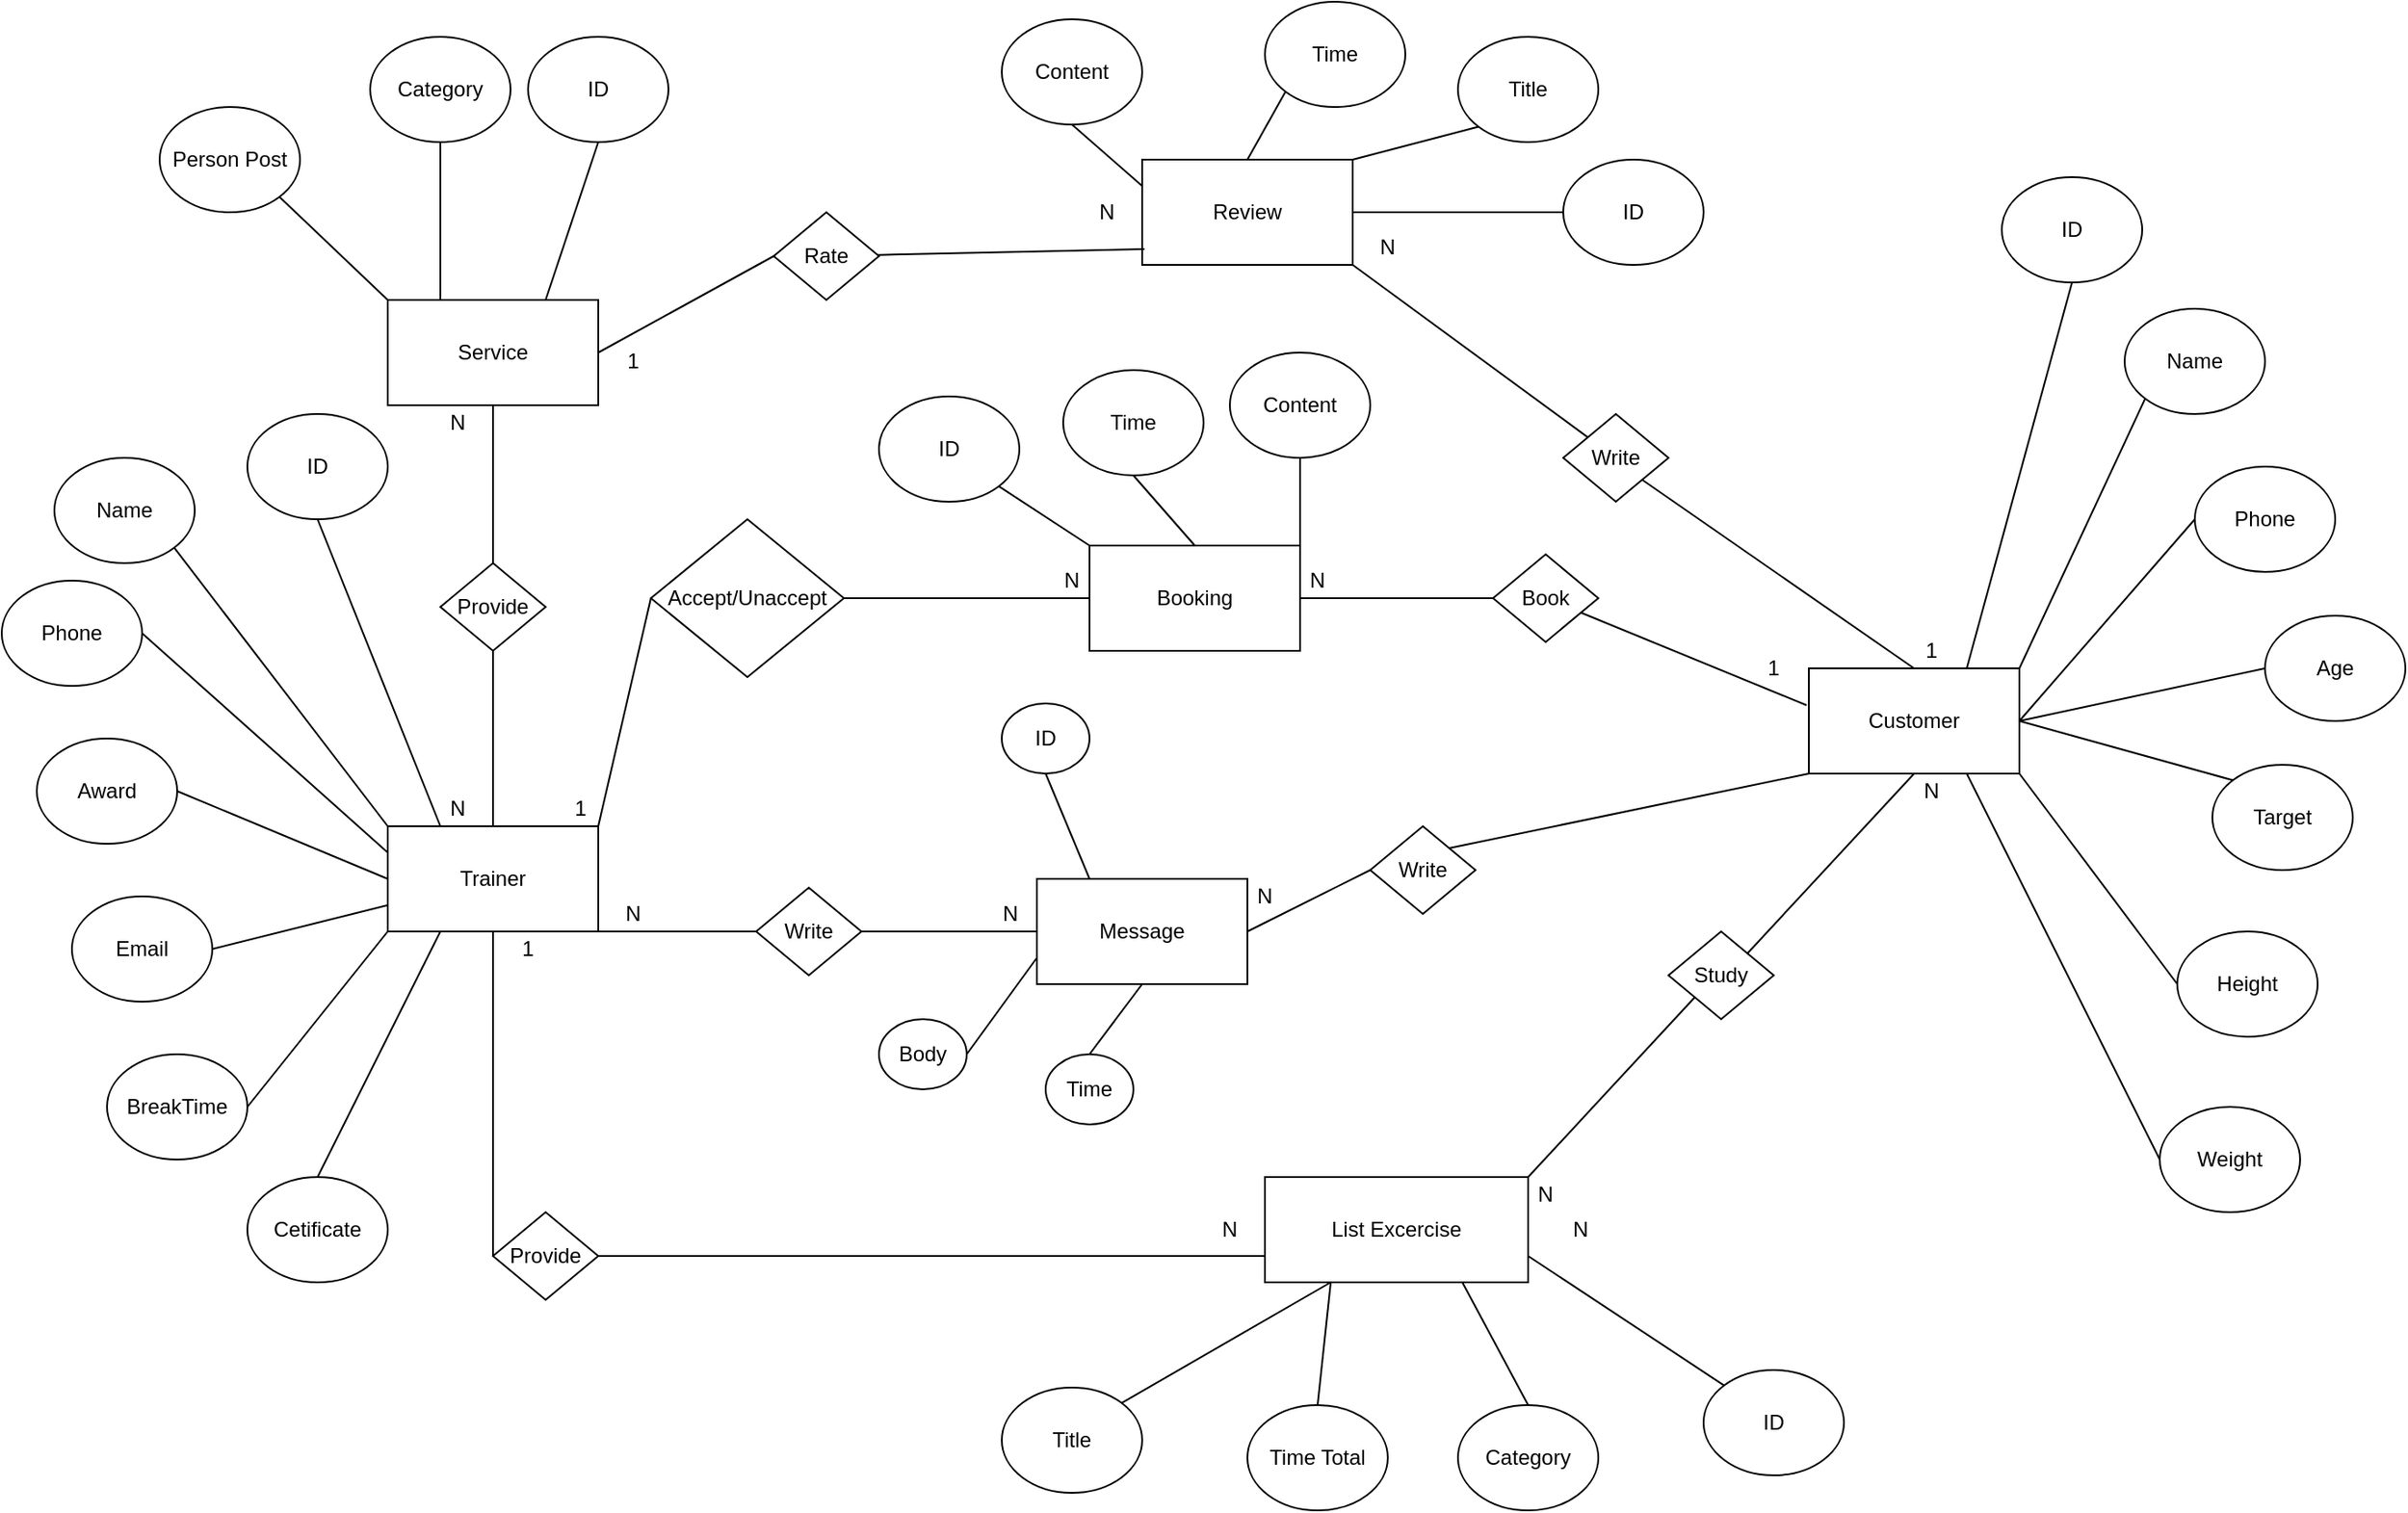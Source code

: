 <mxfile version="13.7.7" type="github" pages="2">
  <diagram id="C5RBs43oDa-KdzZeNtuy" name="Page-1">
    <mxGraphModel dx="1663" dy="913" grid="1" gridSize="10" guides="1" tooltips="1" connect="1" arrows="1" fold="1" page="1" pageScale="1" pageWidth="2339" pageHeight="3300" math="0" shadow="0">
      <root>
        <mxCell id="WIyWlLk6GJQsqaUBKTNV-0" />
        <mxCell id="WIyWlLk6GJQsqaUBKTNV-1" parent="WIyWlLk6GJQsqaUBKTNV-0" />
        <mxCell id="ReeH3Xt1Pkfj4cLhiJu3-0" value="Message" style="rounded=0;whiteSpace=wrap;html=1;" vertex="1" parent="WIyWlLk6GJQsqaUBKTNV-1">
          <mxGeometry x="1190" y="980" width="120" height="60" as="geometry" />
        </mxCell>
        <mxCell id="ReeH3Xt1Pkfj4cLhiJu3-1" value="List Excercise" style="rounded=0;whiteSpace=wrap;html=1;" vertex="1" parent="WIyWlLk6GJQsqaUBKTNV-1">
          <mxGeometry x="1320" y="1150" width="150" height="60" as="geometry" />
        </mxCell>
        <mxCell id="ReeH3Xt1Pkfj4cLhiJu3-2" value="Service" style="rounded=0;whiteSpace=wrap;html=1;" vertex="1" parent="WIyWlLk6GJQsqaUBKTNV-1">
          <mxGeometry x="820" y="650" width="120" height="60" as="geometry" />
        </mxCell>
        <mxCell id="ReeH3Xt1Pkfj4cLhiJu3-3" value="Review" style="rounded=0;whiteSpace=wrap;html=1;" vertex="1" parent="WIyWlLk6GJQsqaUBKTNV-1">
          <mxGeometry x="1250" y="570" width="120" height="60" as="geometry" />
        </mxCell>
        <mxCell id="ReeH3Xt1Pkfj4cLhiJu3-5" value="Booking" style="rounded=0;whiteSpace=wrap;html=1;" vertex="1" parent="WIyWlLk6GJQsqaUBKTNV-1">
          <mxGeometry x="1220" y="790" width="120" height="60" as="geometry" />
        </mxCell>
        <mxCell id="ReeH3Xt1Pkfj4cLhiJu3-6" value="Trainer" style="rounded=0;whiteSpace=wrap;html=1;" vertex="1" parent="WIyWlLk6GJQsqaUBKTNV-1">
          <mxGeometry x="820" y="950" width="120" height="60" as="geometry" />
        </mxCell>
        <mxCell id="ReeH3Xt1Pkfj4cLhiJu3-4" value="Customer" style="rounded=0;whiteSpace=wrap;html=1;" vertex="1" parent="WIyWlLk6GJQsqaUBKTNV-1">
          <mxGeometry x="1630" y="860" width="120" height="60" as="geometry" />
        </mxCell>
        <mxCell id="ReeH3Xt1Pkfj4cLhiJu3-15" value="" style="endArrow=none;html=1;entryX=0.011;entryY=0.85;entryDx=0;entryDy=0;entryPerimeter=0;" edge="1" parent="WIyWlLk6GJQsqaUBKTNV-1" source="ReeH3Xt1Pkfj4cLhiJu3-97" target="ReeH3Xt1Pkfj4cLhiJu3-3">
          <mxGeometry width="50" height="50" relative="1" as="geometry">
            <mxPoint x="1060" y="690" as="sourcePoint" />
            <mxPoint x="1110" y="640" as="targetPoint" />
          </mxGeometry>
        </mxCell>
        <mxCell id="ReeH3Xt1Pkfj4cLhiJu3-16" value="" style="endArrow=none;html=1;entryX=1;entryY=1;entryDx=0;entryDy=0;" edge="1" parent="WIyWlLk6GJQsqaUBKTNV-1" source="ReeH3Xt1Pkfj4cLhiJu3-95" target="ReeH3Xt1Pkfj4cLhiJu3-3">
          <mxGeometry width="50" height="50" relative="1" as="geometry">
            <mxPoint x="1580" y="880" as="sourcePoint" />
            <mxPoint x="1630" y="830" as="targetPoint" />
          </mxGeometry>
        </mxCell>
        <mxCell id="ReeH3Xt1Pkfj4cLhiJu3-17" value="" style="endArrow=none;html=1;entryX=-0.011;entryY=0.35;entryDx=0;entryDy=0;entryPerimeter=0;" edge="1" parent="WIyWlLk6GJQsqaUBKTNV-1" source="ReeH3Xt1Pkfj4cLhiJu3-102" target="ReeH3Xt1Pkfj4cLhiJu3-4">
          <mxGeometry width="50" height="50" relative="1" as="geometry">
            <mxPoint x="1350" y="901" as="sourcePoint" />
            <mxPoint x="1520" y="905" as="targetPoint" />
          </mxGeometry>
        </mxCell>
        <mxCell id="ReeH3Xt1Pkfj4cLhiJu3-18" value="" style="endArrow=none;html=1;exitX=1;exitY=0.5;exitDx=0;exitDy=0;entryX=0;entryY=0.5;entryDx=0;entryDy=0;" edge="1" parent="WIyWlLk6GJQsqaUBKTNV-1" source="ReeH3Xt1Pkfj4cLhiJu3-100" target="ReeH3Xt1Pkfj4cLhiJu3-5">
          <mxGeometry width="50" height="50" relative="1" as="geometry">
            <mxPoint x="1060" y="890" as="sourcePoint" />
            <mxPoint x="1220" y="830" as="targetPoint" />
          </mxGeometry>
        </mxCell>
        <mxCell id="ReeH3Xt1Pkfj4cLhiJu3-19" value="" style="endArrow=none;html=1;entryX=0.5;entryY=1;entryDx=0;entryDy=0;exitX=0.5;exitY=0;exitDx=0;exitDy=0;" edge="1" parent="WIyWlLk6GJQsqaUBKTNV-1" source="ReeH3Xt1Pkfj4cLhiJu3-6" target="ReeH3Xt1Pkfj4cLhiJu3-2">
          <mxGeometry width="50" height="50" relative="1" as="geometry">
            <mxPoint x="990" y="890" as="sourcePoint" />
            <mxPoint x="1040" y="840" as="targetPoint" />
          </mxGeometry>
        </mxCell>
        <mxCell id="ReeH3Xt1Pkfj4cLhiJu3-20" value="" style="endArrow=none;html=1;entryX=0.5;entryY=1;entryDx=0;entryDy=0;exitX=1;exitY=0;exitDx=0;exitDy=0;" edge="1" parent="WIyWlLk6GJQsqaUBKTNV-1" source="ReeH3Xt1Pkfj4cLhiJu3-107" target="ReeH3Xt1Pkfj4cLhiJu3-4">
          <mxGeometry width="50" height="50" relative="1" as="geometry">
            <mxPoint x="1480" y="1050" as="sourcePoint" />
            <mxPoint x="1530" y="1000" as="targetPoint" />
          </mxGeometry>
        </mxCell>
        <mxCell id="ReeH3Xt1Pkfj4cLhiJu3-21" value="" style="endArrow=none;html=1;exitX=0;exitY=0.5;exitDx=0;exitDy=0;entryX=0.5;entryY=1;entryDx=0;entryDy=0;" edge="1" parent="WIyWlLk6GJQsqaUBKTNV-1" source="ReeH3Xt1Pkfj4cLhiJu3-108" target="ReeH3Xt1Pkfj4cLhiJu3-6">
          <mxGeometry width="50" height="50" relative="1" as="geometry">
            <mxPoint x="1300" y="1000" as="sourcePoint" />
            <mxPoint x="980" y="1080" as="targetPoint" />
            <Array as="points" />
          </mxGeometry>
        </mxCell>
        <mxCell id="ReeH3Xt1Pkfj4cLhiJu3-23" value="" style="endArrow=none;html=1;exitX=1;exitY=0.5;exitDx=0;exitDy=0;entryX=0;entryY=0.5;entryDx=0;entryDy=0;" edge="1" parent="WIyWlLk6GJQsqaUBKTNV-1" source="ReeH3Xt1Pkfj4cLhiJu3-106" target="ReeH3Xt1Pkfj4cLhiJu3-0">
          <mxGeometry width="50" height="50" relative="1" as="geometry">
            <mxPoint x="1300" y="920" as="sourcePoint" />
            <mxPoint x="1350" y="870" as="targetPoint" />
          </mxGeometry>
        </mxCell>
        <mxCell id="ReeH3Xt1Pkfj4cLhiJu3-24" value="" style="endArrow=none;html=1;exitX=1;exitY=0;exitDx=0;exitDy=0;entryX=0;entryY=1;entryDx=0;entryDy=0;" edge="1" parent="WIyWlLk6GJQsqaUBKTNV-1" source="ReeH3Xt1Pkfj4cLhiJu3-104" target="ReeH3Xt1Pkfj4cLhiJu3-4">
          <mxGeometry width="50" height="50" relative="1" as="geometry">
            <mxPoint x="1300" y="920" as="sourcePoint" />
            <mxPoint x="1350" y="870" as="targetPoint" />
          </mxGeometry>
        </mxCell>
        <mxCell id="ReeH3Xt1Pkfj4cLhiJu3-25" value="ID" style="ellipse;whiteSpace=wrap;html=1;" vertex="1" parent="WIyWlLk6GJQsqaUBKTNV-1">
          <mxGeometry x="1740" y="580" width="80" height="60" as="geometry" />
        </mxCell>
        <mxCell id="ReeH3Xt1Pkfj4cLhiJu3-26" value="Phone" style="ellipse;whiteSpace=wrap;html=1;" vertex="1" parent="WIyWlLk6GJQsqaUBKTNV-1">
          <mxGeometry x="1850" y="745" width="80" height="60" as="geometry" />
        </mxCell>
        <mxCell id="ReeH3Xt1Pkfj4cLhiJu3-27" value="Age" style="ellipse;whiteSpace=wrap;html=1;" vertex="1" parent="WIyWlLk6GJQsqaUBKTNV-1">
          <mxGeometry x="1890" y="830" width="80" height="60" as="geometry" />
        </mxCell>
        <mxCell id="ReeH3Xt1Pkfj4cLhiJu3-28" value="Name" style="ellipse;whiteSpace=wrap;html=1;" vertex="1" parent="WIyWlLk6GJQsqaUBKTNV-1">
          <mxGeometry x="1810" y="655" width="80" height="60" as="geometry" />
        </mxCell>
        <mxCell id="ReeH3Xt1Pkfj4cLhiJu3-29" value="Target" style="ellipse;whiteSpace=wrap;html=1;" vertex="1" parent="WIyWlLk6GJQsqaUBKTNV-1">
          <mxGeometry x="1860" y="915" width="80" height="60" as="geometry" />
        </mxCell>
        <mxCell id="ReeH3Xt1Pkfj4cLhiJu3-30" value="Height" style="ellipse;whiteSpace=wrap;html=1;" vertex="1" parent="WIyWlLk6GJQsqaUBKTNV-1">
          <mxGeometry x="1840" y="1010" width="80" height="60" as="geometry" />
        </mxCell>
        <mxCell id="ReeH3Xt1Pkfj4cLhiJu3-31" value="Weight" style="ellipse;whiteSpace=wrap;html=1;" vertex="1" parent="WIyWlLk6GJQsqaUBKTNV-1">
          <mxGeometry x="1830" y="1110" width="80" height="60" as="geometry" />
        </mxCell>
        <mxCell id="ReeH3Xt1Pkfj4cLhiJu3-32" value="" style="endArrow=none;html=1;entryX=0.5;entryY=1;entryDx=0;entryDy=0;exitX=0.75;exitY=0;exitDx=0;exitDy=0;" edge="1" parent="WIyWlLk6GJQsqaUBKTNV-1" source="ReeH3Xt1Pkfj4cLhiJu3-4" target="ReeH3Xt1Pkfj4cLhiJu3-25">
          <mxGeometry width="50" height="50" relative="1" as="geometry">
            <mxPoint x="1600" y="880" as="sourcePoint" />
            <mxPoint x="1650" y="830" as="targetPoint" />
          </mxGeometry>
        </mxCell>
        <mxCell id="ReeH3Xt1Pkfj4cLhiJu3-33" value="" style="endArrow=none;html=1;entryX=0;entryY=1;entryDx=0;entryDy=0;exitX=1;exitY=0;exitDx=0;exitDy=0;" edge="1" parent="WIyWlLk6GJQsqaUBKTNV-1" source="ReeH3Xt1Pkfj4cLhiJu3-4" target="ReeH3Xt1Pkfj4cLhiJu3-28">
          <mxGeometry width="50" height="50" relative="1" as="geometry">
            <mxPoint x="1650" y="880" as="sourcePoint" />
            <mxPoint x="1670" y="850" as="targetPoint" />
          </mxGeometry>
        </mxCell>
        <mxCell id="ReeH3Xt1Pkfj4cLhiJu3-34" value="" style="endArrow=none;html=1;entryX=0;entryY=0.5;entryDx=0;entryDy=0;exitX=1;exitY=0.5;exitDx=0;exitDy=0;" edge="1" parent="WIyWlLk6GJQsqaUBKTNV-1" source="ReeH3Xt1Pkfj4cLhiJu3-4" target="ReeH3Xt1Pkfj4cLhiJu3-26">
          <mxGeometry width="50" height="50" relative="1" as="geometry">
            <mxPoint x="1650" y="890" as="sourcePoint" />
            <mxPoint x="1690" y="840" as="targetPoint" />
          </mxGeometry>
        </mxCell>
        <mxCell id="ReeH3Xt1Pkfj4cLhiJu3-35" value="" style="endArrow=none;html=1;entryX=0;entryY=0.5;entryDx=0;entryDy=0;exitX=1;exitY=0.5;exitDx=0;exitDy=0;" edge="1" parent="WIyWlLk6GJQsqaUBKTNV-1" source="ReeH3Xt1Pkfj4cLhiJu3-4" target="ReeH3Xt1Pkfj4cLhiJu3-27">
          <mxGeometry width="50" height="50" relative="1" as="geometry">
            <mxPoint x="1640" y="910" as="sourcePoint" />
            <mxPoint x="1690" y="850" as="targetPoint" />
          </mxGeometry>
        </mxCell>
        <mxCell id="ReeH3Xt1Pkfj4cLhiJu3-36" value="" style="endArrow=none;html=1;entryX=0;entryY=0;entryDx=0;entryDy=0;exitX=1;exitY=0.5;exitDx=0;exitDy=0;" edge="1" parent="WIyWlLk6GJQsqaUBKTNV-1" source="ReeH3Xt1Pkfj4cLhiJu3-4" target="ReeH3Xt1Pkfj4cLhiJu3-29">
          <mxGeometry width="50" height="50" relative="1" as="geometry">
            <mxPoint x="1650" y="915" as="sourcePoint" />
            <mxPoint x="1690" y="865" as="targetPoint" />
          </mxGeometry>
        </mxCell>
        <mxCell id="ReeH3Xt1Pkfj4cLhiJu3-37" value="" style="endArrow=none;html=1;entryX=0;entryY=0.5;entryDx=0;entryDy=0;exitX=1;exitY=1;exitDx=0;exitDy=0;" edge="1" parent="WIyWlLk6GJQsqaUBKTNV-1" source="ReeH3Xt1Pkfj4cLhiJu3-4" target="ReeH3Xt1Pkfj4cLhiJu3-30">
          <mxGeometry width="50" height="50" relative="1" as="geometry">
            <mxPoint x="1650" y="940" as="sourcePoint" />
            <mxPoint x="1690" y="890" as="targetPoint" />
          </mxGeometry>
        </mxCell>
        <mxCell id="ReeH3Xt1Pkfj4cLhiJu3-38" value="" style="endArrow=none;html=1;entryX=0;entryY=0.5;entryDx=0;entryDy=0;exitX=0.75;exitY=1;exitDx=0;exitDy=0;" edge="1" parent="WIyWlLk6GJQsqaUBKTNV-1" source="ReeH3Xt1Pkfj4cLhiJu3-4" target="ReeH3Xt1Pkfj4cLhiJu3-31">
          <mxGeometry width="50" height="50" relative="1" as="geometry">
            <mxPoint x="1620" y="940" as="sourcePoint" />
            <mxPoint x="1660" y="890" as="targetPoint" />
          </mxGeometry>
        </mxCell>
        <mxCell id="ReeH3Xt1Pkfj4cLhiJu3-42" value="ID" style="ellipse;whiteSpace=wrap;html=1;" vertex="1" parent="WIyWlLk6GJQsqaUBKTNV-1">
          <mxGeometry x="1570" y="1260" width="80" height="60" as="geometry" />
        </mxCell>
        <mxCell id="ReeH3Xt1Pkfj4cLhiJu3-43" value="Category" style="ellipse;whiteSpace=wrap;html=1;" vertex="1" parent="WIyWlLk6GJQsqaUBKTNV-1">
          <mxGeometry x="1430" y="1280" width="80" height="60" as="geometry" />
        </mxCell>
        <mxCell id="ReeH3Xt1Pkfj4cLhiJu3-44" value="Time Total" style="ellipse;whiteSpace=wrap;html=1;" vertex="1" parent="WIyWlLk6GJQsqaUBKTNV-1">
          <mxGeometry x="1310" y="1280" width="80" height="60" as="geometry" />
        </mxCell>
        <mxCell id="ReeH3Xt1Pkfj4cLhiJu3-45" value="Title" style="ellipse;whiteSpace=wrap;html=1;" vertex="1" parent="WIyWlLk6GJQsqaUBKTNV-1">
          <mxGeometry x="1170" y="1270" width="80" height="60" as="geometry" />
        </mxCell>
        <mxCell id="ReeH3Xt1Pkfj4cLhiJu3-46" value="" style="endArrow=none;html=1;exitX=1;exitY=0;exitDx=0;exitDy=0;entryX=0.25;entryY=1;entryDx=0;entryDy=0;" edge="1" parent="WIyWlLk6GJQsqaUBKTNV-1" source="ReeH3Xt1Pkfj4cLhiJu3-45" target="ReeH3Xt1Pkfj4cLhiJu3-1">
          <mxGeometry width="50" height="50" relative="1" as="geometry">
            <mxPoint x="1280" y="1160" as="sourcePoint" />
            <mxPoint x="1330" y="1110" as="targetPoint" />
          </mxGeometry>
        </mxCell>
        <mxCell id="ReeH3Xt1Pkfj4cLhiJu3-48" value="" style="endArrow=none;html=1;entryX=0.25;entryY=1;entryDx=0;entryDy=0;exitX=0.5;exitY=0;exitDx=0;exitDy=0;" edge="1" parent="WIyWlLk6GJQsqaUBKTNV-1" source="ReeH3Xt1Pkfj4cLhiJu3-44" target="ReeH3Xt1Pkfj4cLhiJu3-1">
          <mxGeometry width="50" height="50" relative="1" as="geometry">
            <mxPoint x="1350" y="1180" as="sourcePoint" />
            <mxPoint x="1400" y="1130" as="targetPoint" />
          </mxGeometry>
        </mxCell>
        <mxCell id="ReeH3Xt1Pkfj4cLhiJu3-49" value="" style="endArrow=none;html=1;entryX=0.75;entryY=1;entryDx=0;entryDy=0;exitX=0.5;exitY=0;exitDx=0;exitDy=0;" edge="1" parent="WIyWlLk6GJQsqaUBKTNV-1" source="ReeH3Xt1Pkfj4cLhiJu3-43" target="ReeH3Xt1Pkfj4cLhiJu3-1">
          <mxGeometry width="50" height="50" relative="1" as="geometry">
            <mxPoint x="1440" y="1190" as="sourcePoint" />
            <mxPoint x="1447.5" y="1110" as="targetPoint" />
          </mxGeometry>
        </mxCell>
        <mxCell id="ReeH3Xt1Pkfj4cLhiJu3-50" value="" style="endArrow=none;html=1;exitX=1;exitY=0.75;exitDx=0;exitDy=0;entryX=0;entryY=0;entryDx=0;entryDy=0;" edge="1" parent="WIyWlLk6GJQsqaUBKTNV-1" source="ReeH3Xt1Pkfj4cLhiJu3-1" target="ReeH3Xt1Pkfj4cLhiJu3-42">
          <mxGeometry width="50" height="50" relative="1" as="geometry">
            <mxPoint x="1490" y="1140" as="sourcePoint" />
            <mxPoint x="1540" y="1090" as="targetPoint" />
          </mxGeometry>
        </mxCell>
        <mxCell id="ReeH3Xt1Pkfj4cLhiJu3-51" value="Content" style="ellipse;whiteSpace=wrap;html=1;" vertex="1" parent="WIyWlLk6GJQsqaUBKTNV-1">
          <mxGeometry x="1170" y="490" width="80" height="60" as="geometry" />
        </mxCell>
        <mxCell id="ReeH3Xt1Pkfj4cLhiJu3-52" value="Time" style="ellipse;whiteSpace=wrap;html=1;" vertex="1" parent="WIyWlLk6GJQsqaUBKTNV-1">
          <mxGeometry x="1320" y="480" width="80" height="60" as="geometry" />
        </mxCell>
        <mxCell id="ReeH3Xt1Pkfj4cLhiJu3-53" value="Title" style="ellipse;whiteSpace=wrap;html=1;" vertex="1" parent="WIyWlLk6GJQsqaUBKTNV-1">
          <mxGeometry x="1430" y="500" width="80" height="60" as="geometry" />
        </mxCell>
        <mxCell id="ReeH3Xt1Pkfj4cLhiJu3-54" value="ID" style="ellipse;whiteSpace=wrap;html=1;" vertex="1" parent="WIyWlLk6GJQsqaUBKTNV-1">
          <mxGeometry x="1490" y="570" width="80" height="60" as="geometry" />
        </mxCell>
        <mxCell id="ReeH3Xt1Pkfj4cLhiJu3-55" value="ID" style="ellipse;whiteSpace=wrap;html=1;" vertex="1" parent="WIyWlLk6GJQsqaUBKTNV-1">
          <mxGeometry x="900" y="500" width="80" height="60" as="geometry" />
        </mxCell>
        <mxCell id="ReeH3Xt1Pkfj4cLhiJu3-56" value="Category" style="ellipse;whiteSpace=wrap;html=1;" vertex="1" parent="WIyWlLk6GJQsqaUBKTNV-1">
          <mxGeometry x="810" y="500" width="80" height="60" as="geometry" />
        </mxCell>
        <mxCell id="ReeH3Xt1Pkfj4cLhiJu3-57" value="Person Post" style="ellipse;whiteSpace=wrap;html=1;" vertex="1" parent="WIyWlLk6GJQsqaUBKTNV-1">
          <mxGeometry x="690" y="540" width="80" height="60" as="geometry" />
        </mxCell>
        <mxCell id="ReeH3Xt1Pkfj4cLhiJu3-58" value="Name" style="ellipse;whiteSpace=wrap;html=1;" vertex="1" parent="WIyWlLk6GJQsqaUBKTNV-1">
          <mxGeometry x="630" y="740" width="80" height="60" as="geometry" />
        </mxCell>
        <mxCell id="ReeH3Xt1Pkfj4cLhiJu3-59" value="Phone" style="ellipse;whiteSpace=wrap;html=1;" vertex="1" parent="WIyWlLk6GJQsqaUBKTNV-1">
          <mxGeometry x="600" y="810" width="80" height="60" as="geometry" />
        </mxCell>
        <mxCell id="ReeH3Xt1Pkfj4cLhiJu3-60" value="Email" style="ellipse;whiteSpace=wrap;html=1;" vertex="1" parent="WIyWlLk6GJQsqaUBKTNV-1">
          <mxGeometry x="640" y="990" width="80" height="60" as="geometry" />
        </mxCell>
        <mxCell id="ReeH3Xt1Pkfj4cLhiJu3-61" value="BreakTime" style="ellipse;whiteSpace=wrap;html=1;" vertex="1" parent="WIyWlLk6GJQsqaUBKTNV-1">
          <mxGeometry x="660" y="1080" width="80" height="60" as="geometry" />
        </mxCell>
        <mxCell id="ReeH3Xt1Pkfj4cLhiJu3-62" value="Cetificate" style="ellipse;whiteSpace=wrap;html=1;" vertex="1" parent="WIyWlLk6GJQsqaUBKTNV-1">
          <mxGeometry x="740" y="1150" width="80" height="60" as="geometry" />
        </mxCell>
        <mxCell id="ReeH3Xt1Pkfj4cLhiJu3-63" value="ID" style="ellipse;whiteSpace=wrap;html=1;" vertex="1" parent="WIyWlLk6GJQsqaUBKTNV-1">
          <mxGeometry x="740" y="715" width="80" height="60" as="geometry" />
        </mxCell>
        <mxCell id="ReeH3Xt1Pkfj4cLhiJu3-64" value="Award" style="ellipse;whiteSpace=wrap;html=1;" vertex="1" parent="WIyWlLk6GJQsqaUBKTNV-1">
          <mxGeometry x="620" y="900" width="80" height="60" as="geometry" />
        </mxCell>
        <mxCell id="ReeH3Xt1Pkfj4cLhiJu3-65" value="Content" style="ellipse;whiteSpace=wrap;html=1;" vertex="1" parent="WIyWlLk6GJQsqaUBKTNV-1">
          <mxGeometry x="1300" y="680" width="80" height="60" as="geometry" />
        </mxCell>
        <mxCell id="ReeH3Xt1Pkfj4cLhiJu3-66" value="Time" style="ellipse;whiteSpace=wrap;html=1;" vertex="1" parent="WIyWlLk6GJQsqaUBKTNV-1">
          <mxGeometry x="1205" y="690" width="80" height="60" as="geometry" />
        </mxCell>
        <mxCell id="ReeH3Xt1Pkfj4cLhiJu3-67" value="ID" style="ellipse;whiteSpace=wrap;html=1;" vertex="1" parent="WIyWlLk6GJQsqaUBKTNV-1">
          <mxGeometry x="1100" y="705" width="80" height="60" as="geometry" />
        </mxCell>
        <mxCell id="ReeH3Xt1Pkfj4cLhiJu3-68" value="Body" style="ellipse;whiteSpace=wrap;html=1;" vertex="1" parent="WIyWlLk6GJQsqaUBKTNV-1">
          <mxGeometry x="1100" y="1060" width="50" height="40" as="geometry" />
        </mxCell>
        <mxCell id="ReeH3Xt1Pkfj4cLhiJu3-69" value="Time" style="ellipse;whiteSpace=wrap;html=1;" vertex="1" parent="WIyWlLk6GJQsqaUBKTNV-1">
          <mxGeometry x="1195" y="1080" width="50" height="40" as="geometry" />
        </mxCell>
        <mxCell id="ReeH3Xt1Pkfj4cLhiJu3-70" value="ID" style="ellipse;whiteSpace=wrap;html=1;" vertex="1" parent="WIyWlLk6GJQsqaUBKTNV-1">
          <mxGeometry x="1170" y="880" width="50" height="40" as="geometry" />
        </mxCell>
        <mxCell id="ReeH3Xt1Pkfj4cLhiJu3-71" value="" style="endArrow=none;html=1;entryX=0;entryY=1;entryDx=0;entryDy=0;exitX=0.5;exitY=0;exitDx=0;exitDy=0;" edge="1" parent="WIyWlLk6GJQsqaUBKTNV-1" source="ReeH3Xt1Pkfj4cLhiJu3-3" target="ReeH3Xt1Pkfj4cLhiJu3-52">
          <mxGeometry width="50" height="50" relative="1" as="geometry">
            <mxPoint x="1320" y="640" as="sourcePoint" />
            <mxPoint x="1370" y="590" as="targetPoint" />
          </mxGeometry>
        </mxCell>
        <mxCell id="ReeH3Xt1Pkfj4cLhiJu3-72" value="" style="endArrow=none;html=1;entryX=0.5;entryY=1;entryDx=0;entryDy=0;exitX=0;exitY=0.25;exitDx=0;exitDy=0;" edge="1" parent="WIyWlLk6GJQsqaUBKTNV-1" source="ReeH3Xt1Pkfj4cLhiJu3-3" target="ReeH3Xt1Pkfj4cLhiJu3-51">
          <mxGeometry width="50" height="50" relative="1" as="geometry">
            <mxPoint x="1260" y="640" as="sourcePoint" />
            <mxPoint x="1310" y="590" as="targetPoint" />
          </mxGeometry>
        </mxCell>
        <mxCell id="ReeH3Xt1Pkfj4cLhiJu3-73" value="" style="endArrow=none;html=1;entryX=0;entryY=1;entryDx=0;entryDy=0;exitX=1;exitY=0;exitDx=0;exitDy=0;" edge="1" parent="WIyWlLk6GJQsqaUBKTNV-1" source="ReeH3Xt1Pkfj4cLhiJu3-3" target="ReeH3Xt1Pkfj4cLhiJu3-53">
          <mxGeometry width="50" height="50" relative="1" as="geometry">
            <mxPoint x="1380" y="640" as="sourcePoint" />
            <mxPoint x="1430" y="590" as="targetPoint" />
          </mxGeometry>
        </mxCell>
        <mxCell id="ReeH3Xt1Pkfj4cLhiJu3-74" value="" style="endArrow=none;html=1;entryX=0;entryY=0.5;entryDx=0;entryDy=0;exitX=1;exitY=0.5;exitDx=0;exitDy=0;" edge="1" parent="WIyWlLk6GJQsqaUBKTNV-1" source="ReeH3Xt1Pkfj4cLhiJu3-3" target="ReeH3Xt1Pkfj4cLhiJu3-54">
          <mxGeometry width="50" height="50" relative="1" as="geometry">
            <mxPoint x="1380" y="670" as="sourcePoint" />
            <mxPoint x="1430" y="620" as="targetPoint" />
          </mxGeometry>
        </mxCell>
        <mxCell id="ReeH3Xt1Pkfj4cLhiJu3-75" value="" style="endArrow=none;html=1;entryX=0.75;entryY=0;entryDx=0;entryDy=0;exitX=0.5;exitY=1;exitDx=0;exitDy=0;" edge="1" parent="WIyWlLk6GJQsqaUBKTNV-1" source="ReeH3Xt1Pkfj4cLhiJu3-55" target="ReeH3Xt1Pkfj4cLhiJu3-2">
          <mxGeometry width="50" height="50" relative="1" as="geometry">
            <mxPoint x="1110" y="850" as="sourcePoint" />
            <mxPoint x="1190" y="830" as="targetPoint" />
          </mxGeometry>
        </mxCell>
        <mxCell id="ReeH3Xt1Pkfj4cLhiJu3-76" value="" style="endArrow=none;html=1;exitX=0.25;exitY=0;exitDx=0;exitDy=0;entryX=0.5;entryY=1;entryDx=0;entryDy=0;" edge="1" parent="WIyWlLk6GJQsqaUBKTNV-1" source="ReeH3Xt1Pkfj4cLhiJu3-2" target="ReeH3Xt1Pkfj4cLhiJu3-56">
          <mxGeometry width="50" height="50" relative="1" as="geometry">
            <mxPoint x="1150" y="890" as="sourcePoint" />
            <mxPoint x="1200" y="840" as="targetPoint" />
          </mxGeometry>
        </mxCell>
        <mxCell id="ReeH3Xt1Pkfj4cLhiJu3-77" value="" style="endArrow=none;html=1;exitX=0;exitY=0;exitDx=0;exitDy=0;entryX=1;entryY=1;entryDx=0;entryDy=0;" edge="1" parent="WIyWlLk6GJQsqaUBKTNV-1" source="ReeH3Xt1Pkfj4cLhiJu3-2" target="ReeH3Xt1Pkfj4cLhiJu3-57">
          <mxGeometry width="50" height="50" relative="1" as="geometry">
            <mxPoint x="1160" y="900" as="sourcePoint" />
            <mxPoint x="1210" y="850" as="targetPoint" />
          </mxGeometry>
        </mxCell>
        <mxCell id="ReeH3Xt1Pkfj4cLhiJu3-78" value="" style="endArrow=none;html=1;exitX=0;exitY=0;exitDx=0;exitDy=0;entryX=1;entryY=1;entryDx=0;entryDy=0;" edge="1" parent="WIyWlLk6GJQsqaUBKTNV-1" source="ReeH3Xt1Pkfj4cLhiJu3-5" target="ReeH3Xt1Pkfj4cLhiJu3-67">
          <mxGeometry width="50" height="50" relative="1" as="geometry">
            <mxPoint x="1170" y="910" as="sourcePoint" />
            <mxPoint x="1220" y="860" as="targetPoint" />
          </mxGeometry>
        </mxCell>
        <mxCell id="ReeH3Xt1Pkfj4cLhiJu3-79" value="" style="endArrow=none;html=1;entryX=0.5;entryY=0;entryDx=0;entryDy=0;exitX=0.5;exitY=1;exitDx=0;exitDy=0;" edge="1" parent="WIyWlLk6GJQsqaUBKTNV-1" source="ReeH3Xt1Pkfj4cLhiJu3-66" target="ReeH3Xt1Pkfj4cLhiJu3-5">
          <mxGeometry width="50" height="50" relative="1" as="geometry">
            <mxPoint x="1180" y="920" as="sourcePoint" />
            <mxPoint x="1230" y="870" as="targetPoint" />
          </mxGeometry>
        </mxCell>
        <mxCell id="ReeH3Xt1Pkfj4cLhiJu3-80" value="" style="endArrow=none;html=1;entryX=1;entryY=0;entryDx=0;entryDy=0;exitX=0.5;exitY=1;exitDx=0;exitDy=0;" edge="1" parent="WIyWlLk6GJQsqaUBKTNV-1" source="ReeH3Xt1Pkfj4cLhiJu3-65" target="ReeH3Xt1Pkfj4cLhiJu3-5">
          <mxGeometry width="50" height="50" relative="1" as="geometry">
            <mxPoint x="1190" y="930" as="sourcePoint" />
            <mxPoint x="1240" y="880" as="targetPoint" />
          </mxGeometry>
        </mxCell>
        <mxCell id="ReeH3Xt1Pkfj4cLhiJu3-81" value="" style="endArrow=none;html=1;exitX=0.25;exitY=0;exitDx=0;exitDy=0;entryX=0.5;entryY=1;entryDx=0;entryDy=0;" edge="1" parent="WIyWlLk6GJQsqaUBKTNV-1" source="ReeH3Xt1Pkfj4cLhiJu3-0" target="ReeH3Xt1Pkfj4cLhiJu3-70">
          <mxGeometry width="50" height="50" relative="1" as="geometry">
            <mxPoint x="1200" y="940" as="sourcePoint" />
            <mxPoint x="1250" y="890" as="targetPoint" />
          </mxGeometry>
        </mxCell>
        <mxCell id="ReeH3Xt1Pkfj4cLhiJu3-82" value="" style="endArrow=none;html=1;exitX=1;exitY=0.5;exitDx=0;exitDy=0;entryX=0;entryY=0.75;entryDx=0;entryDy=0;" edge="1" parent="WIyWlLk6GJQsqaUBKTNV-1" source="ReeH3Xt1Pkfj4cLhiJu3-68" target="ReeH3Xt1Pkfj4cLhiJu3-0">
          <mxGeometry width="50" height="50" relative="1" as="geometry">
            <mxPoint x="1210" y="950" as="sourcePoint" />
            <mxPoint x="1260" y="900" as="targetPoint" />
          </mxGeometry>
        </mxCell>
        <mxCell id="ReeH3Xt1Pkfj4cLhiJu3-83" value="" style="endArrow=none;html=1;exitX=0.5;exitY=1;exitDx=0;exitDy=0;entryX=0.5;entryY=0;entryDx=0;entryDy=0;" edge="1" parent="WIyWlLk6GJQsqaUBKTNV-1" source="ReeH3Xt1Pkfj4cLhiJu3-0" target="ReeH3Xt1Pkfj4cLhiJu3-69">
          <mxGeometry width="50" height="50" relative="1" as="geometry">
            <mxPoint x="1220" y="960" as="sourcePoint" />
            <mxPoint x="1270" y="910" as="targetPoint" />
          </mxGeometry>
        </mxCell>
        <mxCell id="ReeH3Xt1Pkfj4cLhiJu3-84" value="" style="endArrow=none;html=1;exitX=0.25;exitY=0;exitDx=0;exitDy=0;entryX=0.5;entryY=1;entryDx=0;entryDy=0;" edge="1" parent="WIyWlLk6GJQsqaUBKTNV-1" source="ReeH3Xt1Pkfj4cLhiJu3-6" target="ReeH3Xt1Pkfj4cLhiJu3-63">
          <mxGeometry width="50" height="50" relative="1" as="geometry">
            <mxPoint x="1230" y="970" as="sourcePoint" />
            <mxPoint x="1280" y="920" as="targetPoint" />
          </mxGeometry>
        </mxCell>
        <mxCell id="ReeH3Xt1Pkfj4cLhiJu3-85" value="" style="endArrow=none;html=1;exitX=0;exitY=0;exitDx=0;exitDy=0;entryX=1;entryY=1;entryDx=0;entryDy=0;" edge="1" parent="WIyWlLk6GJQsqaUBKTNV-1" source="ReeH3Xt1Pkfj4cLhiJu3-6" target="ReeH3Xt1Pkfj4cLhiJu3-58">
          <mxGeometry width="50" height="50" relative="1" as="geometry">
            <mxPoint x="1240" y="980" as="sourcePoint" />
            <mxPoint x="1290" y="930" as="targetPoint" />
          </mxGeometry>
        </mxCell>
        <mxCell id="ReeH3Xt1Pkfj4cLhiJu3-86" value="" style="endArrow=none;html=1;exitX=0;exitY=0.25;exitDx=0;exitDy=0;entryX=1;entryY=0.5;entryDx=0;entryDy=0;" edge="1" parent="WIyWlLk6GJQsqaUBKTNV-1" source="ReeH3Xt1Pkfj4cLhiJu3-6" target="ReeH3Xt1Pkfj4cLhiJu3-59">
          <mxGeometry width="50" height="50" relative="1" as="geometry">
            <mxPoint x="1250" y="990" as="sourcePoint" />
            <mxPoint x="1300" y="940" as="targetPoint" />
          </mxGeometry>
        </mxCell>
        <mxCell id="ReeH3Xt1Pkfj4cLhiJu3-87" value="" style="endArrow=none;html=1;exitX=0;exitY=0.5;exitDx=0;exitDy=0;entryX=1;entryY=0.5;entryDx=0;entryDy=0;" edge="1" parent="WIyWlLk6GJQsqaUBKTNV-1" source="ReeH3Xt1Pkfj4cLhiJu3-6" target="ReeH3Xt1Pkfj4cLhiJu3-64">
          <mxGeometry width="50" height="50" relative="1" as="geometry">
            <mxPoint x="1260" y="1000" as="sourcePoint" />
            <mxPoint x="1310" y="950" as="targetPoint" />
          </mxGeometry>
        </mxCell>
        <mxCell id="ReeH3Xt1Pkfj4cLhiJu3-88" value="" style="endArrow=none;html=1;exitX=0;exitY=0.75;exitDx=0;exitDy=0;entryX=1;entryY=0.5;entryDx=0;entryDy=0;" edge="1" parent="WIyWlLk6GJQsqaUBKTNV-1" source="ReeH3Xt1Pkfj4cLhiJu3-6" target="ReeH3Xt1Pkfj4cLhiJu3-60">
          <mxGeometry width="50" height="50" relative="1" as="geometry">
            <mxPoint x="1270" y="1010" as="sourcePoint" />
            <mxPoint x="1320" y="960" as="targetPoint" />
          </mxGeometry>
        </mxCell>
        <mxCell id="ReeH3Xt1Pkfj4cLhiJu3-89" value="" style="endArrow=none;html=1;exitX=1;exitY=0.5;exitDx=0;exitDy=0;entryX=0;entryY=1;entryDx=0;entryDy=0;" edge="1" parent="WIyWlLk6GJQsqaUBKTNV-1" source="ReeH3Xt1Pkfj4cLhiJu3-61" target="ReeH3Xt1Pkfj4cLhiJu3-6">
          <mxGeometry width="50" height="50" relative="1" as="geometry">
            <mxPoint x="1280" y="1020" as="sourcePoint" />
            <mxPoint x="1330" y="970" as="targetPoint" />
          </mxGeometry>
        </mxCell>
        <mxCell id="ReeH3Xt1Pkfj4cLhiJu3-90" value="" style="endArrow=none;html=1;exitX=0.5;exitY=0;exitDx=0;exitDy=0;entryX=0.25;entryY=1;entryDx=0;entryDy=0;" edge="1" parent="WIyWlLk6GJQsqaUBKTNV-1" source="ReeH3Xt1Pkfj4cLhiJu3-62" target="ReeH3Xt1Pkfj4cLhiJu3-6">
          <mxGeometry width="50" height="50" relative="1" as="geometry">
            <mxPoint x="1290" y="1030" as="sourcePoint" />
            <mxPoint x="1340" y="980" as="targetPoint" />
          </mxGeometry>
        </mxCell>
        <mxCell id="ReeH3Xt1Pkfj4cLhiJu3-91" value="1" style="text;html=1;strokeColor=none;fillColor=none;align=center;verticalAlign=middle;whiteSpace=wrap;rounded=0;" vertex="1" parent="WIyWlLk6GJQsqaUBKTNV-1">
          <mxGeometry x="1680" y="840" width="40" height="20" as="geometry" />
        </mxCell>
        <mxCell id="ReeH3Xt1Pkfj4cLhiJu3-94" value="N" style="text;html=1;strokeColor=none;fillColor=none;align=center;verticalAlign=middle;whiteSpace=wrap;rounded=0;" vertex="1" parent="WIyWlLk6GJQsqaUBKTNV-1">
          <mxGeometry x="1370" y="610" width="40" height="20" as="geometry" />
        </mxCell>
        <mxCell id="ReeH3Xt1Pkfj4cLhiJu3-95" value="Write" style="rhombus;whiteSpace=wrap;html=1;" vertex="1" parent="WIyWlLk6GJQsqaUBKTNV-1">
          <mxGeometry x="1490" y="715" width="60" height="50" as="geometry" />
        </mxCell>
        <mxCell id="ReeH3Xt1Pkfj4cLhiJu3-96" value="" style="endArrow=none;html=1;entryX=1;entryY=1;entryDx=0;entryDy=0;exitX=0.5;exitY=0;exitDx=0;exitDy=0;" edge="1" parent="WIyWlLk6GJQsqaUBKTNV-1" source="ReeH3Xt1Pkfj4cLhiJu3-4" target="ReeH3Xt1Pkfj4cLhiJu3-95">
          <mxGeometry width="50" height="50" relative="1" as="geometry">
            <mxPoint x="1580" y="880" as="sourcePoint" />
            <mxPoint x="1380" y="700" as="targetPoint" />
          </mxGeometry>
        </mxCell>
        <mxCell id="ReeH3Xt1Pkfj4cLhiJu3-97" value="Rate" style="rhombus;whiteSpace=wrap;html=1;" vertex="1" parent="WIyWlLk6GJQsqaUBKTNV-1">
          <mxGeometry x="1040" y="600" width="60" height="50" as="geometry" />
        </mxCell>
        <mxCell id="ReeH3Xt1Pkfj4cLhiJu3-98" value="" style="endArrow=none;html=1;entryX=0;entryY=0.5;entryDx=0;entryDy=0;exitX=1;exitY=0.5;exitDx=0;exitDy=0;" edge="1" parent="WIyWlLk6GJQsqaUBKTNV-1" source="ReeH3Xt1Pkfj4cLhiJu3-2" target="ReeH3Xt1Pkfj4cLhiJu3-97">
          <mxGeometry width="50" height="50" relative="1" as="geometry">
            <mxPoint x="1060" y="690" as="sourcePoint" />
            <mxPoint x="1261.32" y="691" as="targetPoint" />
          </mxGeometry>
        </mxCell>
        <mxCell id="ReeH3Xt1Pkfj4cLhiJu3-99" value="Provide" style="rhombus;whiteSpace=wrap;html=1;" vertex="1" parent="WIyWlLk6GJQsqaUBKTNV-1">
          <mxGeometry x="850" y="800" width="60" height="50" as="geometry" />
        </mxCell>
        <mxCell id="ReeH3Xt1Pkfj4cLhiJu3-100" value="Accept/Unaccept" style="rhombus;whiteSpace=wrap;html=1;" vertex="1" parent="WIyWlLk6GJQsqaUBKTNV-1">
          <mxGeometry x="970" y="775" width="110" height="90" as="geometry" />
        </mxCell>
        <mxCell id="ReeH3Xt1Pkfj4cLhiJu3-101" value="" style="endArrow=none;html=1;entryX=0;entryY=0.5;entryDx=0;entryDy=0;exitX=1;exitY=0;exitDx=0;exitDy=0;" edge="1" parent="WIyWlLk6GJQsqaUBKTNV-1" source="ReeH3Xt1Pkfj4cLhiJu3-6" target="ReeH3Xt1Pkfj4cLhiJu3-100">
          <mxGeometry width="50" height="50" relative="1" as="geometry">
            <mxPoint x="1060" y="905" as="sourcePoint" />
            <mxPoint x="1230" y="905" as="targetPoint" />
          </mxGeometry>
        </mxCell>
        <mxCell id="ReeH3Xt1Pkfj4cLhiJu3-102" value="Book" style="rhombus;whiteSpace=wrap;html=1;" vertex="1" parent="WIyWlLk6GJQsqaUBKTNV-1">
          <mxGeometry x="1450" y="795" width="60" height="50" as="geometry" />
        </mxCell>
        <mxCell id="ReeH3Xt1Pkfj4cLhiJu3-103" value="" style="endArrow=none;html=1;exitX=1;exitY=0.5;exitDx=0;exitDy=0;entryX=0;entryY=0.5;entryDx=0;entryDy=0;" edge="1" parent="WIyWlLk6GJQsqaUBKTNV-1" source="ReeH3Xt1Pkfj4cLhiJu3-5" target="ReeH3Xt1Pkfj4cLhiJu3-102">
          <mxGeometry width="50" height="50" relative="1" as="geometry">
            <mxPoint x="1350" y="901" as="sourcePoint" />
            <mxPoint x="1409" y="901" as="targetPoint" />
          </mxGeometry>
        </mxCell>
        <mxCell id="ReeH3Xt1Pkfj4cLhiJu3-104" value="Write" style="rhombus;whiteSpace=wrap;html=1;" vertex="1" parent="WIyWlLk6GJQsqaUBKTNV-1">
          <mxGeometry x="1380" y="950" width="60" height="50" as="geometry" />
        </mxCell>
        <mxCell id="ReeH3Xt1Pkfj4cLhiJu3-105" value="" style="endArrow=none;html=1;exitX=1;exitY=0.5;exitDx=0;exitDy=0;entryX=0;entryY=0.5;entryDx=0;entryDy=0;" edge="1" parent="WIyWlLk6GJQsqaUBKTNV-1" source="ReeH3Xt1Pkfj4cLhiJu3-0" target="ReeH3Xt1Pkfj4cLhiJu3-104">
          <mxGeometry width="50" height="50" relative="1" as="geometry">
            <mxPoint x="1280.0" y="1000" as="sourcePoint" />
            <mxPoint x="1530" y="940" as="targetPoint" />
          </mxGeometry>
        </mxCell>
        <mxCell id="ReeH3Xt1Pkfj4cLhiJu3-108" value="Provide" style="rhombus;whiteSpace=wrap;html=1;" vertex="1" parent="WIyWlLk6GJQsqaUBKTNV-1">
          <mxGeometry x="880" y="1170" width="60" height="50" as="geometry" />
        </mxCell>
        <mxCell id="ReeH3Xt1Pkfj4cLhiJu3-110" value="" style="endArrow=none;html=1;exitX=1;exitY=0.5;exitDx=0;exitDy=0;entryX=0;entryY=0.75;entryDx=0;entryDy=0;" edge="1" parent="WIyWlLk6GJQsqaUBKTNV-1" source="ReeH3Xt1Pkfj4cLhiJu3-108" target="ReeH3Xt1Pkfj4cLhiJu3-1">
          <mxGeometry width="50" height="50" relative="1" as="geometry">
            <mxPoint x="1380" y="930" as="sourcePoint" />
            <mxPoint x="1430" y="880" as="targetPoint" />
          </mxGeometry>
        </mxCell>
        <mxCell id="ReeH3Xt1Pkfj4cLhiJu3-106" value="Write" style="rhombus;whiteSpace=wrap;html=1;" vertex="1" parent="WIyWlLk6GJQsqaUBKTNV-1">
          <mxGeometry x="1030" y="985" width="60" height="50" as="geometry" />
        </mxCell>
        <mxCell id="ReeH3Xt1Pkfj4cLhiJu3-112" value="" style="endArrow=none;html=1;exitX=1;exitY=1;exitDx=0;exitDy=0;entryX=0;entryY=0.5;entryDx=0;entryDy=0;" edge="1" parent="WIyWlLk6GJQsqaUBKTNV-1" source="ReeH3Xt1Pkfj4cLhiJu3-6" target="ReeH3Xt1Pkfj4cLhiJu3-106">
          <mxGeometry width="50" height="50" relative="1" as="geometry">
            <mxPoint x="940" y="1010" as="sourcePoint" />
            <mxPoint x="1160" y="1000" as="targetPoint" />
          </mxGeometry>
        </mxCell>
        <mxCell id="ReeH3Xt1Pkfj4cLhiJu3-107" value="Study" style="rhombus;whiteSpace=wrap;html=1;" vertex="1" parent="WIyWlLk6GJQsqaUBKTNV-1">
          <mxGeometry x="1550" y="1010" width="60" height="50" as="geometry" />
        </mxCell>
        <mxCell id="ReeH3Xt1Pkfj4cLhiJu3-114" value="" style="endArrow=none;html=1;entryX=0;entryY=1;entryDx=0;entryDy=0;exitX=1;exitY=0;exitDx=0;exitDy=0;" edge="1" parent="WIyWlLk6GJQsqaUBKTNV-1" source="ReeH3Xt1Pkfj4cLhiJu3-1" target="ReeH3Xt1Pkfj4cLhiJu3-107">
          <mxGeometry width="50" height="50" relative="1" as="geometry">
            <mxPoint x="1470" y="1150" as="sourcePoint" />
            <mxPoint x="1690" y="920" as="targetPoint" />
          </mxGeometry>
        </mxCell>
        <mxCell id="ReeH3Xt1Pkfj4cLhiJu3-115" value="1" style="text;html=1;strokeColor=none;fillColor=none;align=center;verticalAlign=middle;whiteSpace=wrap;rounded=0;" vertex="1" parent="WIyWlLk6GJQsqaUBKTNV-1">
          <mxGeometry x="1590" y="850" width="40" height="20" as="geometry" />
        </mxCell>
        <mxCell id="ReeH3Xt1Pkfj4cLhiJu3-116" value="N" style="text;html=1;strokeColor=none;fillColor=none;align=center;verticalAlign=middle;whiteSpace=wrap;rounded=0;" vertex="1" parent="WIyWlLk6GJQsqaUBKTNV-1">
          <mxGeometry x="1330" y="800" width="40" height="20" as="geometry" />
        </mxCell>
        <mxCell id="ReeH3Xt1Pkfj4cLhiJu3-117" value="1" style="text;html=1;strokeColor=none;fillColor=none;align=center;verticalAlign=middle;whiteSpace=wrap;rounded=0;" vertex="1" parent="WIyWlLk6GJQsqaUBKTNV-1">
          <mxGeometry x="940" y="675" width="40" height="20" as="geometry" />
        </mxCell>
        <mxCell id="ReeH3Xt1Pkfj4cLhiJu3-118" value="N" style="text;html=1;strokeColor=none;fillColor=none;align=center;verticalAlign=middle;whiteSpace=wrap;rounded=0;" vertex="1" parent="WIyWlLk6GJQsqaUBKTNV-1">
          <mxGeometry x="1300" y="980" width="40" height="20" as="geometry" />
        </mxCell>
        <mxCell id="ReeH3Xt1Pkfj4cLhiJu3-119" value="N" style="text;html=1;strokeColor=none;fillColor=none;align=center;verticalAlign=middle;whiteSpace=wrap;rounded=0;" vertex="1" parent="WIyWlLk6GJQsqaUBKTNV-1">
          <mxGeometry x="1155" y="990" width="40" height="20" as="geometry" />
        </mxCell>
        <mxCell id="ReeH3Xt1Pkfj4cLhiJu3-120" value="N" style="text;html=1;strokeColor=none;fillColor=none;align=center;verticalAlign=middle;whiteSpace=wrap;rounded=0;" vertex="1" parent="WIyWlLk6GJQsqaUBKTNV-1">
          <mxGeometry x="940" y="990" width="40" height="20" as="geometry" />
        </mxCell>
        <mxCell id="ReeH3Xt1Pkfj4cLhiJu3-121" value="1" style="text;html=1;strokeColor=none;fillColor=none;align=center;verticalAlign=middle;whiteSpace=wrap;rounded=0;" vertex="1" parent="WIyWlLk6GJQsqaUBKTNV-1">
          <mxGeometry x="910" y="930" width="40" height="20" as="geometry" />
        </mxCell>
        <mxCell id="ReeH3Xt1Pkfj4cLhiJu3-122" value="N" style="text;html=1;strokeColor=none;fillColor=none;align=center;verticalAlign=middle;whiteSpace=wrap;rounded=0;" vertex="1" parent="WIyWlLk6GJQsqaUBKTNV-1">
          <mxGeometry x="1190" y="800" width="40" height="20" as="geometry" />
        </mxCell>
        <mxCell id="ReeH3Xt1Pkfj4cLhiJu3-123" value="N" style="text;html=1;strokeColor=none;fillColor=none;align=center;verticalAlign=middle;whiteSpace=wrap;rounded=0;" vertex="1" parent="WIyWlLk6GJQsqaUBKTNV-1">
          <mxGeometry x="1680" y="920" width="40" height="20" as="geometry" />
        </mxCell>
        <mxCell id="ReeH3Xt1Pkfj4cLhiJu3-124" value="N" style="text;html=1;strokeColor=none;fillColor=none;align=center;verticalAlign=middle;whiteSpace=wrap;rounded=0;" vertex="1" parent="WIyWlLk6GJQsqaUBKTNV-1">
          <mxGeometry x="1460" y="1150" width="40" height="20" as="geometry" />
        </mxCell>
        <mxCell id="ReeH3Xt1Pkfj4cLhiJu3-125" value="1" style="text;html=1;strokeColor=none;fillColor=none;align=center;verticalAlign=middle;whiteSpace=wrap;rounded=0;" vertex="1" parent="WIyWlLk6GJQsqaUBKTNV-1">
          <mxGeometry x="880" y="1010" width="40" height="20" as="geometry" />
        </mxCell>
        <mxCell id="ReeH3Xt1Pkfj4cLhiJu3-126" value="N" style="text;html=1;strokeColor=none;fillColor=none;align=center;verticalAlign=middle;whiteSpace=wrap;rounded=0;" vertex="1" parent="WIyWlLk6GJQsqaUBKTNV-1">
          <mxGeometry x="1280" y="1170" width="40" height="20" as="geometry" />
        </mxCell>
        <mxCell id="ReeH3Xt1Pkfj4cLhiJu3-128" value="N" style="text;html=1;strokeColor=none;fillColor=none;align=center;verticalAlign=middle;whiteSpace=wrap;rounded=0;" vertex="1" parent="WIyWlLk6GJQsqaUBKTNV-1">
          <mxGeometry x="1480" y="1170" width="40" height="20" as="geometry" />
        </mxCell>
        <mxCell id="ReeH3Xt1Pkfj4cLhiJu3-129" value="N" style="text;html=1;strokeColor=none;fillColor=none;align=center;verticalAlign=middle;whiteSpace=wrap;rounded=0;" vertex="1" parent="WIyWlLk6GJQsqaUBKTNV-1">
          <mxGeometry x="840" y="930" width="40" height="20" as="geometry" />
        </mxCell>
        <mxCell id="ReeH3Xt1Pkfj4cLhiJu3-130" value="N" style="text;html=1;strokeColor=none;fillColor=none;align=center;verticalAlign=middle;whiteSpace=wrap;rounded=0;" vertex="1" parent="WIyWlLk6GJQsqaUBKTNV-1">
          <mxGeometry x="840" y="710" width="40" height="20" as="geometry" />
        </mxCell>
        <mxCell id="ReeH3Xt1Pkfj4cLhiJu3-131" value="N" style="text;html=1;strokeColor=none;fillColor=none;align=center;verticalAlign=middle;whiteSpace=wrap;rounded=0;" vertex="1" parent="WIyWlLk6GJQsqaUBKTNV-1">
          <mxGeometry x="1210" y="590" width="40" height="20" as="geometry" />
        </mxCell>
      </root>
    </mxGraphModel>
  </diagram>
  <diagram id="vmj8r6DvLPDPMTAZ7gbV" name="Page-2">
    <mxGraphModel dx="998" dy="548" grid="1" gridSize="10" guides="1" tooltips="1" connect="1" arrows="1" fold="1" page="1" pageScale="1" pageWidth="2339" pageHeight="3300" math="0" shadow="0">
      <root>
        <mxCell id="1ngfB9PPzQhim4oVFIpK-0" />
        <mxCell id="1ngfB9PPzQhim4oVFIpK-1" parent="1ngfB9PPzQhim4oVFIpK-0" />
      </root>
    </mxGraphModel>
  </diagram>
</mxfile>

